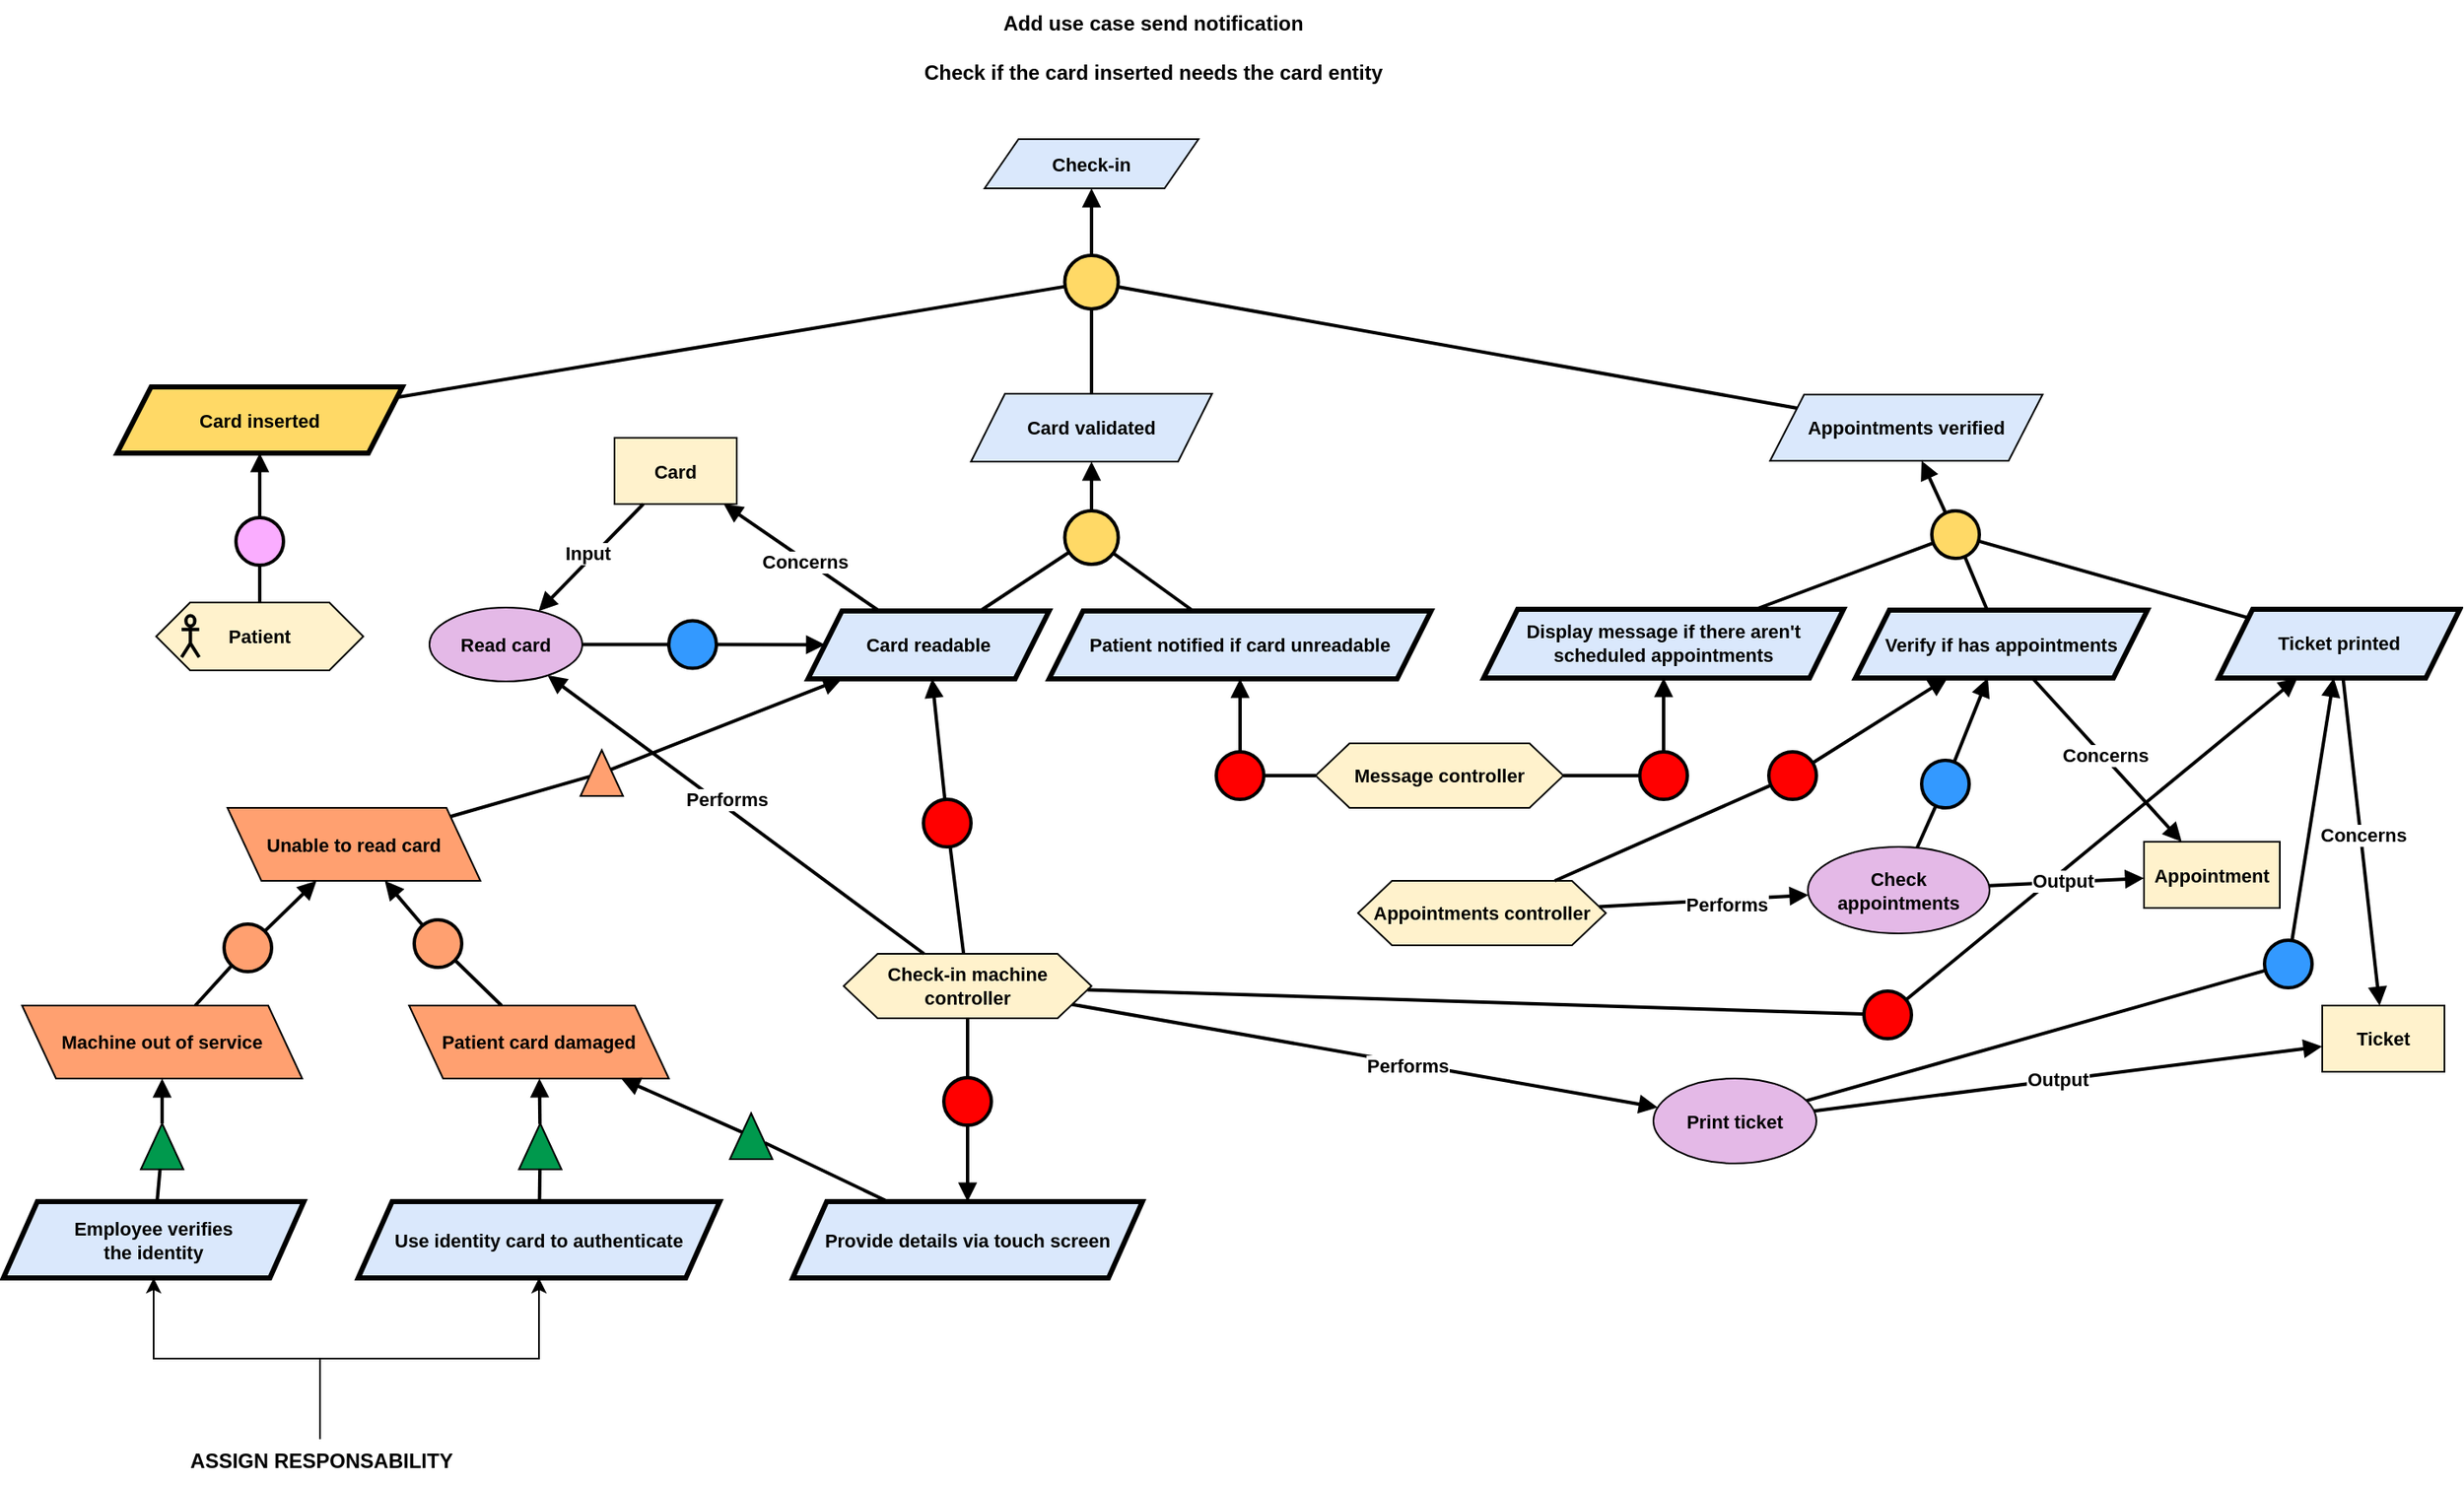 <mxfile version="24.4.6" type="github">
  <diagram name="Page-1" id="M_wEQLcIumDKBrQ4-JNB">
    <mxGraphModel dx="7034" dy="3" grid="0" gridSize="10" guides="1" tooltips="1" connect="1" arrows="1" fold="1" page="0" pageScale="1" pageWidth="827" pageHeight="1169" math="0" shadow="0">
      <root>
        <mxCell id="0" />
        <mxCell id="1" parent="0" />
        <mxCell id="zLI2AMJi-wSZZjypVPkk-1" value="&lt;b&gt;Card inserted&lt;/b&gt;" style="shape=parallelogram;perimeter=parallelogramPerimeter;whiteSpace=wrap;html=1;fixedSize=1;fillColor=#FFD966;strokeColor=#000000;strokeWidth=3;fontFamily=Helvetica;fontSize=11;fontColor=default;labelBackgroundColor=none;" parent="1" vertex="1">
          <mxGeometry x="-5234" y="1269" width="168" height="39" as="geometry" />
        </mxCell>
        <mxCell id="zLI2AMJi-wSZZjypVPkk-2" value="" style="ellipse;whiteSpace=wrap;html=1;aspect=fixed;fillColor=#FAADFF;strokeWidth=2;fontFamily=Helvetica;fontSize=11;fontColor=default;labelBackgroundColor=default;" parent="1" vertex="1">
          <mxGeometry x="-5164" y="1346" width="28" height="28" as="geometry" />
        </mxCell>
        <mxCell id="zLI2AMJi-wSZZjypVPkk-3" value="" style="endArrow=block;html=1;rounded=0;endFill=1;strokeWidth=2;strokeColor=default;align=center;verticalAlign=middle;fontFamily=Helvetica;fontSize=11;fontColor=default;labelBackgroundColor=default;" parent="1" source="zLI2AMJi-wSZZjypVPkk-2" target="zLI2AMJi-wSZZjypVPkk-1" edge="1">
          <mxGeometry width="50" height="50" relative="1" as="geometry">
            <mxPoint x="-5184.065" y="1419.222" as="sourcePoint" />
            <mxPoint x="-4910.758" y="1511.844" as="targetPoint" />
          </mxGeometry>
        </mxCell>
        <mxCell id="zLI2AMJi-wSZZjypVPkk-4" value="" style="endArrow=none;html=1;rounded=0;strokeWidth=2;strokeColor=default;align=center;verticalAlign=middle;fontFamily=Helvetica;fontSize=11;fontColor=default;labelBackgroundColor=default;" parent="1" source="zLI2AMJi-wSZZjypVPkk-20" target="zLI2AMJi-wSZZjypVPkk-2" edge="1">
          <mxGeometry width="50" height="50" relative="1" as="geometry">
            <mxPoint x="-5234.676" y="1420" as="sourcePoint" />
            <mxPoint x="-5160.06" y="1417.25" as="targetPoint" />
          </mxGeometry>
        </mxCell>
        <mxCell id="zLI2AMJi-wSZZjypVPkk-5" value="" style="ellipse;whiteSpace=wrap;html=1;aspect=fixed;fillColor=#FFD966;strokeWidth=2;" parent="1" vertex="1">
          <mxGeometry x="-4675.75" y="1191.5" width="31.5" height="31.5" as="geometry" />
        </mxCell>
        <mxCell id="zLI2AMJi-wSZZjypVPkk-6" value="" style="endArrow=none;html=1;rounded=0;strokeWidth=2;" parent="1" source="zLI2AMJi-wSZZjypVPkk-1" target="zLI2AMJi-wSZZjypVPkk-5" edge="1">
          <mxGeometry width="50" height="50" relative="1" as="geometry">
            <mxPoint x="-4718" y="1317" as="sourcePoint" />
            <mxPoint x="-4693" y="1253" as="targetPoint" />
          </mxGeometry>
        </mxCell>
        <mxCell id="zLI2AMJi-wSZZjypVPkk-7" value="" style="endArrow=block;html=1;rounded=0;endFill=1;strokeWidth=2;" parent="1" source="zLI2AMJi-wSZZjypVPkk-5" target="zLI2AMJi-wSZZjypVPkk-8" edge="1">
          <mxGeometry width="50" height="50" relative="1" as="geometry">
            <mxPoint x="-4659.75" y="1192" as="sourcePoint" />
            <mxPoint x="-4660" y="1125" as="targetPoint" />
          </mxGeometry>
        </mxCell>
        <mxCell id="zLI2AMJi-wSZZjypVPkk-8" value="&lt;b&gt;Check-in&lt;/b&gt;" style="shape=parallelogram;perimeter=parallelogramPerimeter;whiteSpace=wrap;html=1;fixedSize=1;fillColor=#dae8fc;strokeColor=#000000;fontFamily=Helvetica;fontSize=11;fontColor=default;labelBackgroundColor=none;" parent="1" vertex="1">
          <mxGeometry x="-4723" y="1123" width="126" height="29" as="geometry" />
        </mxCell>
        <mxCell id="zLI2AMJi-wSZZjypVPkk-9" value="&lt;b&gt;Appointments verified&lt;/b&gt;" style="shape=parallelogram;perimeter=parallelogramPerimeter;whiteSpace=wrap;html=1;fixedSize=1;fillColor=#dae8fc;strokeColor=#000000;fontFamily=Helvetica;fontSize=11;fontColor=default;labelBackgroundColor=none;" parent="1" vertex="1">
          <mxGeometry x="-4260.24" y="1273.5" width="160.49" height="39" as="geometry" />
        </mxCell>
        <mxCell id="zLI2AMJi-wSZZjypVPkk-10" value="&lt;div&gt;&lt;b&gt;Check-in machine controller&lt;/b&gt;&lt;/div&gt;" style="shape=hexagon;perimeter=hexagonPerimeter2;whiteSpace=wrap;html=1;fixedSize=1;fillColor=#FFF2CC;fontFamily=Helvetica;fontSize=11;fontColor=default;labelBackgroundColor=none;" parent="1" vertex="1">
          <mxGeometry x="-4806" y="1603" width="146" height="38" as="geometry" />
        </mxCell>
        <mxCell id="zLI2AMJi-wSZZjypVPkk-11" value="" style="ellipse;whiteSpace=wrap;html=1;aspect=fixed;fillColor=#FF0000;strokeWidth=2;" parent="1" vertex="1">
          <mxGeometry x="-4205" y="1625.0" width="28" height="28" as="geometry" />
        </mxCell>
        <mxCell id="zLI2AMJi-wSZZjypVPkk-12" value="" style="endArrow=none;html=1;rounded=0;strokeWidth=2;" parent="1" source="zLI2AMJi-wSZZjypVPkk-10" target="zLI2AMJi-wSZZjypVPkk-11" edge="1">
          <mxGeometry width="50" height="50" relative="1" as="geometry">
            <mxPoint x="-4173.24" y="1624.1" as="sourcePoint" />
            <mxPoint x="-4143.24" y="1611.1" as="targetPoint" />
          </mxGeometry>
        </mxCell>
        <mxCell id="zLI2AMJi-wSZZjypVPkk-13" value="" style="endArrow=block;html=1;rounded=0;endFill=1;strokeWidth=2;" parent="1" source="zLI2AMJi-wSZZjypVPkk-11" target="zLI2AMJi-wSZZjypVPkk-17" edge="1">
          <mxGeometry width="50" height="50" relative="1" as="geometry">
            <mxPoint x="-4146.24" y="1620.1" as="sourcePoint" />
            <mxPoint x="-4090.331" y="1608.628" as="targetPoint" />
          </mxGeometry>
        </mxCell>
        <mxCell id="zLI2AMJi-wSZZjypVPkk-14" value="" style="endArrow=block;html=1;rounded=0;endFill=1;strokeWidth=2;" parent="1" source="zLI2AMJi-wSZZjypVPkk-15" target="zLI2AMJi-wSZZjypVPkk-9" edge="1">
          <mxGeometry width="50" height="50" relative="1" as="geometry">
            <mxPoint x="-4280.15" y="1370.4" as="sourcePoint" />
            <mxPoint x="-4280.15" y="1322.4" as="targetPoint" />
          </mxGeometry>
        </mxCell>
        <mxCell id="zLI2AMJi-wSZZjypVPkk-15" value="" style="ellipse;whiteSpace=wrap;html=1;aspect=fixed;fillColor=#FFD966;strokeWidth=2;" parent="1" vertex="1">
          <mxGeometry x="-4165.0" y="1342" width="28" height="28" as="geometry" />
        </mxCell>
        <mxCell id="zLI2AMJi-wSZZjypVPkk-16" value="" style="endArrow=none;html=1;rounded=0;strokeWidth=2;" parent="1" source="zLI2AMJi-wSZZjypVPkk-23" target="zLI2AMJi-wSZZjypVPkk-15" edge="1">
          <mxGeometry width="50" height="50" relative="1" as="geometry">
            <mxPoint x="-4280.125" y="1443.4" as="sourcePoint" />
            <mxPoint x="-4166.15" y="1460.4" as="targetPoint" />
          </mxGeometry>
        </mxCell>
        <mxCell id="zLI2AMJi-wSZZjypVPkk-17" value="&lt;b&gt;Ticket printed&lt;/b&gt;" style="shape=parallelogram;perimeter=parallelogramPerimeter;whiteSpace=wrap;html=1;fixedSize=1;fillColor=#dae8fc;strokeColor=#000000;strokeWidth=3;fontFamily=Helvetica;fontSize=11;fontColor=default;labelBackgroundColor=none;" parent="1" vertex="1">
          <mxGeometry x="-3996" y="1400" width="142" height="40.5" as="geometry" />
        </mxCell>
        <mxCell id="zLI2AMJi-wSZZjypVPkk-18" value="" style="endArrow=none;html=1;rounded=0;strokeWidth=2;" parent="1" source="zLI2AMJi-wSZZjypVPkk-17" target="zLI2AMJi-wSZZjypVPkk-15" edge="1">
          <mxGeometry width="50" height="50" relative="1" as="geometry">
            <mxPoint x="-3943.5" y="1331" as="sourcePoint" />
            <mxPoint x="-4482.5" y="1220" as="targetPoint" />
          </mxGeometry>
        </mxCell>
        <mxCell id="zLI2AMJi-wSZZjypVPkk-19" value="" style="group" parent="1" vertex="1" connectable="0">
          <mxGeometry x="-5211" y="1396" width="122" height="40" as="geometry" />
        </mxCell>
        <mxCell id="zLI2AMJi-wSZZjypVPkk-20" value="&lt;div&gt;&lt;b&gt;Patient&lt;/b&gt;&lt;/div&gt;" style="shape=hexagon;perimeter=hexagonPerimeter2;whiteSpace=wrap;html=1;fixedSize=1;fillColor=#FFF2CC;fontFamily=Helvetica;fontSize=11;fontColor=default;labelBackgroundColor=none;" parent="zLI2AMJi-wSZZjypVPkk-19" vertex="1">
          <mxGeometry width="122" height="40" as="geometry" />
        </mxCell>
        <mxCell id="zLI2AMJi-wSZZjypVPkk-21" value="" style="shape=umlActor;verticalLabelPosition=bottom;verticalAlign=top;html=1;outlineConnect=0;fillColor=none;strokeWidth=2;fontFamily=Helvetica;fontSize=11;fontColor=default;labelBackgroundColor=default;" parent="zLI2AMJi-wSZZjypVPkk-19" vertex="1">
          <mxGeometry x="14.983" y="7.75" width="10.373" height="24.5" as="geometry" />
        </mxCell>
        <mxCell id="zLI2AMJi-wSZZjypVPkk-22" value="" style="endArrow=none;html=1;rounded=0;strokeWidth=2;" parent="1" source="zLI2AMJi-wSZZjypVPkk-9" target="zLI2AMJi-wSZZjypVPkk-5" edge="1">
          <mxGeometry width="50" height="50" relative="1" as="geometry">
            <mxPoint x="-4329" y="1282" as="sourcePoint" />
            <mxPoint x="-4473" y="1241" as="targetPoint" />
          </mxGeometry>
        </mxCell>
        <mxCell id="zLI2AMJi-wSZZjypVPkk-23" value="&lt;b&gt;Verify if has appointments&lt;/b&gt;" style="shape=parallelogram;perimeter=parallelogramPerimeter;whiteSpace=wrap;html=1;fixedSize=1;fillColor=#dae8fc;strokeColor=#000000;strokeWidth=3;fontFamily=Helvetica;fontSize=11;fontColor=default;labelBackgroundColor=none;" parent="1" vertex="1">
          <mxGeometry x="-4210" y="1400.5" width="172" height="40" as="geometry" />
        </mxCell>
        <mxCell id="zLI2AMJi-wSZZjypVPkk-24" value="&lt;b&gt;Card validated&lt;/b&gt;" style="shape=parallelogram;perimeter=parallelogramPerimeter;whiteSpace=wrap;html=1;fixedSize=1;fillColor=#dae8fc;strokeColor=#000000;strokeWidth=1;fontFamily=Helvetica;fontSize=11;fontColor=default;labelBackgroundColor=none;" parent="1" vertex="1">
          <mxGeometry x="-4731" y="1273" width="142" height="40" as="geometry" />
        </mxCell>
        <mxCell id="zLI2AMJi-wSZZjypVPkk-25" value="" style="endArrow=none;html=1;rounded=0;strokeWidth=2;" parent="1" source="zLI2AMJi-wSZZjypVPkk-24" target="zLI2AMJi-wSZZjypVPkk-5" edge="1">
          <mxGeometry width="50" height="50" relative="1" as="geometry">
            <mxPoint x="-4488" y="1284" as="sourcePoint" />
            <mxPoint x="-4488" y="1252" as="targetPoint" />
          </mxGeometry>
        </mxCell>
        <mxCell id="zLI2AMJi-wSZZjypVPkk-26" value="&lt;div&gt;&lt;b&gt;Message controller&lt;/b&gt;&lt;/div&gt;" style="shape=hexagon;perimeter=hexagonPerimeter2;whiteSpace=wrap;html=1;fixedSize=1;fillColor=#FFF2CC;fontFamily=Helvetica;fontSize=11;fontColor=default;labelBackgroundColor=none;" parent="1" vertex="1">
          <mxGeometry x="-4528" y="1479" width="146" height="38" as="geometry" />
        </mxCell>
        <mxCell id="zLI2AMJi-wSZZjypVPkk-27" value="&lt;b&gt;Card readable&lt;/b&gt;" style="shape=parallelogram;perimeter=parallelogramPerimeter;whiteSpace=wrap;html=1;fixedSize=1;fillColor=#dae8fc;strokeColor=#000000;strokeWidth=3;fontFamily=Helvetica;fontSize=11;fontColor=default;labelBackgroundColor=none;" parent="1" vertex="1">
          <mxGeometry x="-4827" y="1401" width="142" height="40" as="geometry" />
        </mxCell>
        <mxCell id="zLI2AMJi-wSZZjypVPkk-28" value="" style="ellipse;whiteSpace=wrap;html=1;aspect=fixed;fillColor=#FFD966;strokeWidth=2;" parent="1" vertex="1">
          <mxGeometry x="-4675.75" y="1342" width="31.5" height="31.5" as="geometry" />
        </mxCell>
        <mxCell id="zLI2AMJi-wSZZjypVPkk-29" value="" style="endArrow=block;html=1;rounded=0;endFill=1;strokeWidth=2;" parent="1" source="zLI2AMJi-wSZZjypVPkk-28" target="zLI2AMJi-wSZZjypVPkk-24" edge="1">
          <mxGeometry width="50" height="50" relative="1" as="geometry">
            <mxPoint x="-4690" y="1342" as="sourcePoint" />
            <mxPoint x="-4690" y="1302" as="targetPoint" />
          </mxGeometry>
        </mxCell>
        <mxCell id="zLI2AMJi-wSZZjypVPkk-30" value="" style="endArrow=none;html=1;rounded=0;strokeWidth=2;" parent="1" source="zLI2AMJi-wSZZjypVPkk-27" target="zLI2AMJi-wSZZjypVPkk-28" edge="1">
          <mxGeometry width="50" height="50" relative="1" as="geometry">
            <mxPoint x="-4688" y="1399" as="sourcePoint" />
            <mxPoint x="-4665" y="1372" as="targetPoint" />
          </mxGeometry>
        </mxCell>
        <mxCell id="zLI2AMJi-wSZZjypVPkk-31" value="&lt;b&gt;Patient notified if card unreadable&lt;/b&gt;" style="shape=parallelogram;perimeter=parallelogramPerimeter;whiteSpace=wrap;html=1;fixedSize=1;fillColor=#dae8fc;strokeColor=#000000;strokeWidth=3;fontFamily=Helvetica;fontSize=11;fontColor=default;labelBackgroundColor=none;" parent="1" vertex="1">
          <mxGeometry x="-4685" y="1401" width="225" height="40" as="geometry" />
        </mxCell>
        <mxCell id="zLI2AMJi-wSZZjypVPkk-32" value="" style="ellipse;whiteSpace=wrap;html=1;aspect=fixed;fillColor=#FF0000;strokeWidth=2;" parent="1" vertex="1">
          <mxGeometry x="-4586.5" y="1484" width="28" height="28" as="geometry" />
        </mxCell>
        <mxCell id="zLI2AMJi-wSZZjypVPkk-33" value="" style="endArrow=none;html=1;rounded=0;strokeWidth=2;" parent="1" source="zLI2AMJi-wSZZjypVPkk-26" target="zLI2AMJi-wSZZjypVPkk-32" edge="1">
          <mxGeometry width="50" height="50" relative="1" as="geometry">
            <mxPoint x="-4457" y="1510" as="sourcePoint" />
            <mxPoint x="-4385" y="1536" as="targetPoint" />
          </mxGeometry>
        </mxCell>
        <mxCell id="zLI2AMJi-wSZZjypVPkk-34" value="" style="endArrow=block;html=1;rounded=0;endFill=1;strokeWidth=2;" parent="1" source="zLI2AMJi-wSZZjypVPkk-32" target="zLI2AMJi-wSZZjypVPkk-31" edge="1">
          <mxGeometry width="50" height="50" relative="1" as="geometry">
            <mxPoint x="-4675" y="1647" as="sourcePoint" />
            <mxPoint x="-4744" y="1515" as="targetPoint" />
          </mxGeometry>
        </mxCell>
        <mxCell id="zLI2AMJi-wSZZjypVPkk-35" value="" style="ellipse;whiteSpace=wrap;html=1;aspect=fixed;fillColor=#FF0000;strokeWidth=2;" parent="1" vertex="1">
          <mxGeometry x="-4759" y="1512" width="28" height="28" as="geometry" />
        </mxCell>
        <mxCell id="zLI2AMJi-wSZZjypVPkk-36" value="" style="endArrow=none;html=1;rounded=0;strokeWidth=2;" parent="1" source="zLI2AMJi-wSZZjypVPkk-10" target="zLI2AMJi-wSZZjypVPkk-35" edge="1">
          <mxGeometry width="50" height="50" relative="1" as="geometry">
            <mxPoint x="-4400.15" y="1564.4" as="sourcePoint" />
            <mxPoint x="-4386.996" y="1807.606" as="targetPoint" />
            <Array as="points" />
          </mxGeometry>
        </mxCell>
        <mxCell id="zLI2AMJi-wSZZjypVPkk-37" value="" style="endArrow=block;html=1;rounded=0;endFill=1;strokeWidth=2;" parent="1" source="zLI2AMJi-wSZZjypVPkk-35" target="zLI2AMJi-wSZZjypVPkk-27" edge="1">
          <mxGeometry width="50" height="50" relative="1" as="geometry">
            <mxPoint x="-4548" y="1591" as="sourcePoint" />
            <mxPoint x="-4617" y="1459" as="targetPoint" />
          </mxGeometry>
        </mxCell>
        <mxCell id="zLI2AMJi-wSZZjypVPkk-38" value="" style="endArrow=none;html=1;rounded=0;strokeWidth=2;" parent="1" source="zLI2AMJi-wSZZjypVPkk-31" target="zLI2AMJi-wSZZjypVPkk-28" edge="1">
          <mxGeometry width="50" height="50" relative="1" as="geometry">
            <mxPoint x="-4739" y="1429" as="sourcePoint" />
            <mxPoint x="-4729" y="1396" as="targetPoint" />
          </mxGeometry>
        </mxCell>
        <mxCell id="zLI2AMJi-wSZZjypVPkk-39" value="&lt;b&gt;Display message if there aren&#39;t &lt;br&gt;scheduled appointments&lt;/b&gt;" style="shape=parallelogram;perimeter=parallelogramPerimeter;whiteSpace=wrap;html=1;fixedSize=1;fillColor=#dae8fc;strokeColor=#000000;strokeWidth=3;fontFamily=Helvetica;fontSize=11;fontColor=default;labelBackgroundColor=none;" parent="1" vertex="1">
          <mxGeometry x="-4429" y="1400" width="212" height="40.5" as="geometry" />
        </mxCell>
        <mxCell id="zLI2AMJi-wSZZjypVPkk-40" value="" style="endArrow=none;html=1;rounded=0;strokeWidth=2;" parent="1" source="zLI2AMJi-wSZZjypVPkk-39" target="zLI2AMJi-wSZZjypVPkk-15" edge="1">
          <mxGeometry width="50" height="50" relative="1" as="geometry">
            <mxPoint x="-4102" y="1397" as="sourcePoint" />
            <mxPoint x="-4152" y="1358" as="targetPoint" />
          </mxGeometry>
        </mxCell>
        <mxCell id="zLI2AMJi-wSZZjypVPkk-41" value="" style="ellipse;whiteSpace=wrap;html=1;aspect=fixed;fillColor=#FF0000;strokeWidth=2;" parent="1" vertex="1">
          <mxGeometry x="-4337" y="1484" width="28" height="28" as="geometry" />
        </mxCell>
        <mxCell id="zLI2AMJi-wSZZjypVPkk-42" value="" style="endArrow=none;html=1;rounded=0;strokeWidth=2;" parent="1" source="zLI2AMJi-wSZZjypVPkk-26" target="zLI2AMJi-wSZZjypVPkk-41" edge="1">
          <mxGeometry width="50" height="50" relative="1" as="geometry">
            <mxPoint x="-4066.5" y="1569" as="sourcePoint" />
            <mxPoint x="-3879.5" y="1584" as="targetPoint" />
          </mxGeometry>
        </mxCell>
        <mxCell id="zLI2AMJi-wSZZjypVPkk-43" value="" style="endArrow=block;html=1;rounded=0;endFill=1;strokeWidth=2;" parent="1" source="zLI2AMJi-wSZZjypVPkk-41" target="zLI2AMJi-wSZZjypVPkk-39" edge="1">
          <mxGeometry width="50" height="50" relative="1" as="geometry">
            <mxPoint x="-4259.74" y="1691.5" as="sourcePoint" />
            <mxPoint x="-4137.74" y="1487.5" as="targetPoint" />
          </mxGeometry>
        </mxCell>
        <mxCell id="zLI2AMJi-wSZZjypVPkk-44" value="&lt;b&gt;Check appointments&lt;/b&gt;" style="ellipse;whiteSpace=wrap;html=1;fillColor=#E4B9E7;strokeColor=#000000;fontFamily=Helvetica;fontSize=11;fontColor=default;labelBackgroundColor=none;" parent="1" vertex="1">
          <mxGeometry x="-4238" y="1540" width="107" height="51" as="geometry" />
        </mxCell>
        <mxCell id="zLI2AMJi-wSZZjypVPkk-45" value="&lt;div&gt;&lt;b&gt;Appointments controller&lt;/b&gt;&lt;/div&gt;" style="shape=hexagon;perimeter=hexagonPerimeter2;whiteSpace=wrap;html=1;fixedSize=1;fillColor=#FFF2CC;fontFamily=Helvetica;fontSize=11;fontColor=default;labelBackgroundColor=none;" parent="1" vertex="1">
          <mxGeometry x="-4503" y="1560" width="146" height="38" as="geometry" />
        </mxCell>
        <mxCell id="zLI2AMJi-wSZZjypVPkk-46" value="" style="ellipse;whiteSpace=wrap;html=1;aspect=fixed;fillColor=#FF0000;strokeWidth=2;" parent="1" vertex="1">
          <mxGeometry x="-4261" y="1484" width="28" height="28" as="geometry" />
        </mxCell>
        <mxCell id="zLI2AMJi-wSZZjypVPkk-47" value="" style="endArrow=none;html=1;rounded=0;strokeWidth=2;" parent="1" source="zLI2AMJi-wSZZjypVPkk-45" target="zLI2AMJi-wSZZjypVPkk-46" edge="1">
          <mxGeometry width="50" height="50" relative="1" as="geometry">
            <mxPoint x="-4259.15" y="1625.9" as="sourcePoint" />
            <mxPoint x="-4187.15" y="1651.9" as="targetPoint" />
          </mxGeometry>
        </mxCell>
        <mxCell id="zLI2AMJi-wSZZjypVPkk-48" value="" style="endArrow=block;html=1;rounded=0;endFill=1;strokeWidth=2;" parent="1" source="zLI2AMJi-wSZZjypVPkk-46" target="zLI2AMJi-wSZZjypVPkk-23" edge="1">
          <mxGeometry width="50" height="50" relative="1" as="geometry">
            <mxPoint x="-4251.15" y="1673.9" as="sourcePoint" />
            <mxPoint x="-4113" y="1454" as="targetPoint" />
          </mxGeometry>
        </mxCell>
        <mxCell id="zLI2AMJi-wSZZjypVPkk-49" value="" style="ellipse;whiteSpace=wrap;html=1;aspect=fixed;fillColor=#3399FF;strokeWidth=2;" parent="1" vertex="1">
          <mxGeometry x="-4171" y="1489" width="28" height="28" as="geometry" />
        </mxCell>
        <mxCell id="zLI2AMJi-wSZZjypVPkk-50" value="" style="endArrow=block;html=1;rounded=0;endFill=1;strokeWidth=2;" parent="1" source="zLI2AMJi-wSZZjypVPkk-49" target="zLI2AMJi-wSZZjypVPkk-23" edge="1">
          <mxGeometry width="50" height="50" relative="1" as="geometry">
            <mxPoint x="-4217.005" y="1513.972" as="sourcePoint" />
            <mxPoint x="-4221" y="1469" as="targetPoint" />
            <Array as="points" />
          </mxGeometry>
        </mxCell>
        <mxCell id="zLI2AMJi-wSZZjypVPkk-51" value="" style="endArrow=none;html=1;rounded=0;strokeWidth=2;" parent="1" source="zLI2AMJi-wSZZjypVPkk-44" target="zLI2AMJi-wSZZjypVPkk-49" edge="1">
          <mxGeometry width="50" height="50" relative="1" as="geometry">
            <mxPoint x="-4218" y="1576" as="sourcePoint" />
            <mxPoint x="-4193" y="1512" as="targetPoint" />
          </mxGeometry>
        </mxCell>
        <mxCell id="zLI2AMJi-wSZZjypVPkk-52" value="" style="endArrow=block;html=1;rounded=0;endFill=1;strokeWidth=2;" parent="1" source="zLI2AMJi-wSZZjypVPkk-45" target="zLI2AMJi-wSZZjypVPkk-44" edge="1">
          <mxGeometry width="50" height="50" relative="1" as="geometry">
            <mxPoint x="-4116.24" y="1680" as="sourcePoint" />
            <mxPoint x="-4232.24" y="1672" as="targetPoint" />
          </mxGeometry>
        </mxCell>
        <mxCell id="zLI2AMJi-wSZZjypVPkk-53" value="&lt;b&gt;Performs&lt;/b&gt;" style="edgeLabel;html=1;align=center;verticalAlign=middle;resizable=0;points=[];" parent="zLI2AMJi-wSZZjypVPkk-52" vertex="1" connectable="0">
          <mxGeometry x="0.112" y="-1" relative="1" as="geometry">
            <mxPoint x="6" y="1" as="offset" />
          </mxGeometry>
        </mxCell>
        <mxCell id="zLI2AMJi-wSZZjypVPkk-54" value="&lt;b&gt;Ticket&lt;/b&gt;" style="rounded=0;whiteSpace=wrap;html=1;fillColor=#FFF2CC;fontFamily=Helvetica;fontSize=11;fontColor=default;labelBackgroundColor=none;" parent="1" vertex="1">
          <mxGeometry x="-3935" y="1633.5" width="72" height="39" as="geometry" />
        </mxCell>
        <mxCell id="zLI2AMJi-wSZZjypVPkk-55" value="" style="endArrow=block;html=1;rounded=0;endFill=1;strokeWidth=2;" parent="1" source="zLI2AMJi-wSZZjypVPkk-17" target="zLI2AMJi-wSZZjypVPkk-54" edge="1">
          <mxGeometry width="50" height="50" relative="1" as="geometry">
            <mxPoint x="-3799" y="1476" as="sourcePoint" />
            <mxPoint x="-3707" y="1659" as="targetPoint" />
          </mxGeometry>
        </mxCell>
        <mxCell id="zLI2AMJi-wSZZjypVPkk-56" value="&lt;b&gt;Concerns&lt;/b&gt;" style="edgeLabel;html=1;align=center;verticalAlign=middle;resizable=0;points=[];" parent="zLI2AMJi-wSZZjypVPkk-55" vertex="1" connectable="0">
          <mxGeometry x="-0.044" y="1" relative="1" as="geometry">
            <mxPoint as="offset" />
          </mxGeometry>
        </mxCell>
        <mxCell id="zLI2AMJi-wSZZjypVPkk-57" value="" style="ellipse;whiteSpace=wrap;html=1;aspect=fixed;fillColor=#3399FF;strokeWidth=2;" parent="1" vertex="1">
          <mxGeometry x="-3969" y="1595" width="28" height="28" as="geometry" />
        </mxCell>
        <mxCell id="zLI2AMJi-wSZZjypVPkk-58" value="" style="endArrow=block;html=1;rounded=0;endFill=1;strokeWidth=2;" parent="1" source="zLI2AMJi-wSZZjypVPkk-57" target="zLI2AMJi-wSZZjypVPkk-17" edge="1">
          <mxGeometry width="50" height="50" relative="1" as="geometry">
            <mxPoint x="-3737.005" y="1574.972" as="sourcePoint" />
            <mxPoint x="-3741" y="1530" as="targetPoint" />
          </mxGeometry>
        </mxCell>
        <mxCell id="zLI2AMJi-wSZZjypVPkk-59" value="" style="endArrow=none;html=1;rounded=0;strokeWidth=2;" parent="1" source="zLI2AMJi-wSZZjypVPkk-60" target="zLI2AMJi-wSZZjypVPkk-57" edge="1">
          <mxGeometry width="50" height="50" relative="1" as="geometry">
            <mxPoint x="-3738" y="1637" as="sourcePoint" />
            <mxPoint x="-3713" y="1573" as="targetPoint" />
          </mxGeometry>
        </mxCell>
        <mxCell id="zLI2AMJi-wSZZjypVPkk-60" value="&lt;b&gt;Print ticket&lt;/b&gt;" style="ellipse;whiteSpace=wrap;html=1;fillColor=#E4B9E7;strokeColor=#000000;fontFamily=Helvetica;fontSize=11;fontColor=default;labelBackgroundColor=none;" parent="1" vertex="1">
          <mxGeometry x="-4329" y="1676.5" width="96" height="50" as="geometry" />
        </mxCell>
        <mxCell id="zLI2AMJi-wSZZjypVPkk-61" value="" style="endArrow=block;html=1;rounded=0;endFill=1;strokeWidth=2;" parent="1" source="zLI2AMJi-wSZZjypVPkk-10" target="zLI2AMJi-wSZZjypVPkk-60" edge="1">
          <mxGeometry width="50" height="50" relative="1" as="geometry">
            <mxPoint x="-3973" y="1666" as="sourcePoint" />
            <mxPoint x="-4113" y="1760" as="targetPoint" />
          </mxGeometry>
        </mxCell>
        <mxCell id="zLI2AMJi-wSZZjypVPkk-62" value="&lt;b&gt;Performs&lt;/b&gt;" style="edgeLabel;html=1;align=center;verticalAlign=middle;resizable=0;points=[];" parent="zLI2AMJi-wSZZjypVPkk-61" vertex="1" connectable="0">
          <mxGeometry x="0.112" y="-1" relative="1" as="geometry">
            <mxPoint x="6" y="1" as="offset" />
          </mxGeometry>
        </mxCell>
        <mxCell id="zLI2AMJi-wSZZjypVPkk-63" value="" style="endArrow=block;html=1;rounded=0;endFill=1;strokeWidth=2;" parent="1" source="zLI2AMJi-wSZZjypVPkk-60" target="zLI2AMJi-wSZZjypVPkk-54" edge="1">
          <mxGeometry width="50" height="50" relative="1" as="geometry">
            <mxPoint x="-3742" y="1679" as="sourcePoint" />
            <mxPoint x="-3674" y="1600" as="targetPoint" />
          </mxGeometry>
        </mxCell>
        <mxCell id="zLI2AMJi-wSZZjypVPkk-64" value="&lt;b&gt;Output&lt;/b&gt;" style="edgeLabel;html=1;align=center;verticalAlign=middle;resizable=0;points=[];" parent="zLI2AMJi-wSZZjypVPkk-63" vertex="1" connectable="0">
          <mxGeometry x="-0.044" y="1" relative="1" as="geometry">
            <mxPoint as="offset" />
          </mxGeometry>
        </mxCell>
        <mxCell id="zLI2AMJi-wSZZjypVPkk-65" value="Unable to read card" style="shape=parallelogram;perimeter=parallelogramPerimeter;whiteSpace=wrap;html=1;fixedSize=1;fillColor=#FFA070;fontStyle=1;fontFamily=Helvetica;fontSize=11;fontColor=default;labelBackgroundColor=none;flipH=1;flipV=0;" parent="1" vertex="1">
          <mxGeometry x="-5169" y="1517" width="149" height="43" as="geometry" />
        </mxCell>
        <mxCell id="zLI2AMJi-wSZZjypVPkk-66" value="" style="endArrow=block;html=1;rounded=0;endFill=1;strokeWidth=2;" parent="1" source="zLI2AMJi-wSZZjypVPkk-68" target="zLI2AMJi-wSZZjypVPkk-27" edge="1">
          <mxGeometry width="50" height="50" relative="1" as="geometry">
            <mxPoint x="-4763.5" y="1459.5" as="sourcePoint" />
            <mxPoint x="-4851.5" y="1457.5" as="targetPoint" />
          </mxGeometry>
        </mxCell>
        <mxCell id="zLI2AMJi-wSZZjypVPkk-67" value="" style="endArrow=none;html=1;rounded=0;strokeWidth=2;" parent="1" source="zLI2AMJi-wSZZjypVPkk-65" target="zLI2AMJi-wSZZjypVPkk-68" edge="1">
          <mxGeometry width="50" height="50" relative="1" as="geometry">
            <mxPoint x="-4851.5" y="1540.5" as="sourcePoint" />
            <mxPoint x="-4773.256" y="1494.498" as="targetPoint" />
          </mxGeometry>
        </mxCell>
        <mxCell id="zLI2AMJi-wSZZjypVPkk-68" value="" style="triangle;whiteSpace=wrap;html=1;rotation=-90;fillColor=#FFA070;" parent="1" vertex="1">
          <mxGeometry x="-4962" y="1484" width="27" height="25" as="geometry" />
        </mxCell>
        <mxCell id="zLI2AMJi-wSZZjypVPkk-69" value="" style="ellipse;whiteSpace=wrap;html=1;aspect=fixed;fillColor=#FFA070;strokeWidth=2;" parent="1" vertex="1">
          <mxGeometry x="-5171" y="1585.5" width="28" height="28" as="geometry" />
        </mxCell>
        <mxCell id="zLI2AMJi-wSZZjypVPkk-70" value="" style="endArrow=block;html=1;rounded=0;endFill=1;strokeWidth=2;" parent="1" source="zLI2AMJi-wSZZjypVPkk-69" target="zLI2AMJi-wSZZjypVPkk-65" edge="1">
          <mxGeometry width="50" height="50" relative="1" as="geometry">
            <mxPoint x="-5120.005" y="1683.472" as="sourcePoint" />
            <mxPoint x="-5124" y="1638.5" as="targetPoint" />
          </mxGeometry>
        </mxCell>
        <mxCell id="zLI2AMJi-wSZZjypVPkk-71" value="" style="endArrow=none;html=1;rounded=0;strokeWidth=2;" parent="1" source="zLI2AMJi-wSZZjypVPkk-72" target="zLI2AMJi-wSZZjypVPkk-69" edge="1">
          <mxGeometry width="50" height="50" relative="1" as="geometry">
            <mxPoint x="-5127" y="1717.5" as="sourcePoint" />
            <mxPoint x="-5102" y="1653.5" as="targetPoint" />
          </mxGeometry>
        </mxCell>
        <mxCell id="zLI2AMJi-wSZZjypVPkk-72" value="Machine out of service" style="shape=parallelogram;perimeter=parallelogramPerimeter;whiteSpace=wrap;html=1;fixedSize=1;fillColor=#FFA070;fontStyle=1;fontFamily=Helvetica;fontSize=11;fontColor=default;labelBackgroundColor=none;flipH=1;flipV=0;" parent="1" vertex="1">
          <mxGeometry x="-5290" y="1633.5" width="165" height="43" as="geometry" />
        </mxCell>
        <mxCell id="zLI2AMJi-wSZZjypVPkk-73" value="" style="ellipse;whiteSpace=wrap;html=1;aspect=fixed;fillColor=#FFA070;strokeWidth=2;" parent="1" vertex="1">
          <mxGeometry x="-5059" y="1583" width="28" height="28" as="geometry" />
        </mxCell>
        <mxCell id="zLI2AMJi-wSZZjypVPkk-74" value="" style="endArrow=block;html=1;rounded=0;endFill=1;strokeWidth=2;" parent="1" source="zLI2AMJi-wSZZjypVPkk-73" target="zLI2AMJi-wSZZjypVPkk-65" edge="1">
          <mxGeometry width="50" height="50" relative="1" as="geometry">
            <mxPoint x="-5110.005" y="1693.472" as="sourcePoint" />
            <mxPoint x="-5098" y="1613.5" as="targetPoint" />
          </mxGeometry>
        </mxCell>
        <mxCell id="zLI2AMJi-wSZZjypVPkk-75" value="" style="endArrow=none;html=1;rounded=0;strokeWidth=2;" parent="1" source="zLI2AMJi-wSZZjypVPkk-76" target="zLI2AMJi-wSZZjypVPkk-73" edge="1">
          <mxGeometry width="50" height="50" relative="1" as="geometry">
            <mxPoint x="-5023" y="1705.5" as="sourcePoint" />
            <mxPoint x="-5092" y="1663.5" as="targetPoint" />
          </mxGeometry>
        </mxCell>
        <mxCell id="zLI2AMJi-wSZZjypVPkk-76" value="Patient card damaged" style="shape=parallelogram;perimeter=parallelogramPerimeter;whiteSpace=wrap;html=1;fixedSize=1;fillColor=#FFA070;fontStyle=1;fontFamily=Helvetica;fontSize=11;fontColor=default;labelBackgroundColor=none;flipH=1;flipV=0;" parent="1" vertex="1">
          <mxGeometry x="-5062" y="1633.5" width="153" height="43" as="geometry" />
        </mxCell>
        <mxCell id="zLI2AMJi-wSZZjypVPkk-77" value="" style="endArrow=block;html=1;rounded=0;endFill=1;strokeWidth=2;" parent="1" source="zLI2AMJi-wSZZjypVPkk-79" target="zLI2AMJi-wSZZjypVPkk-72" edge="1">
          <mxGeometry width="50" height="50" relative="1" as="geometry">
            <mxPoint x="-5107.5" y="1752.5" as="sourcePoint" />
            <mxPoint x="-5195.5" y="1750.5" as="targetPoint" />
          </mxGeometry>
        </mxCell>
        <mxCell id="zLI2AMJi-wSZZjypVPkk-78" value="" style="endArrow=none;html=1;rounded=0;strokeWidth=2;" parent="1" source="zLI2AMJi-wSZZjypVPkk-83" target="zLI2AMJi-wSZZjypVPkk-79" edge="1">
          <mxGeometry width="50" height="50" relative="1" as="geometry">
            <mxPoint x="-5257.5" y="1828.5" as="sourcePoint" />
            <mxPoint x="-5179.256" y="1782.498" as="targetPoint" />
          </mxGeometry>
        </mxCell>
        <mxCell id="zLI2AMJi-wSZZjypVPkk-79" value="" style="triangle;whiteSpace=wrap;html=1;rotation=-90;fillColor=#00994D;" parent="1" vertex="1">
          <mxGeometry x="-5221" y="1704" width="27" height="25" as="geometry" />
        </mxCell>
        <mxCell id="zLI2AMJi-wSZZjypVPkk-80" value="" style="endArrow=block;html=1;rounded=0;endFill=1;strokeWidth=2;" parent="1" source="zLI2AMJi-wSZZjypVPkk-82" target="zLI2AMJi-wSZZjypVPkk-76" edge="1">
          <mxGeometry width="50" height="50" relative="1" as="geometry">
            <mxPoint x="-4943.5" y="1765.5" as="sourcePoint" />
            <mxPoint x="-5031" y="1747.5" as="targetPoint" />
          </mxGeometry>
        </mxCell>
        <mxCell id="zLI2AMJi-wSZZjypVPkk-81" value="" style="endArrow=none;html=1;rounded=0;strokeWidth=2;" parent="1" source="zLI2AMJi-wSZZjypVPkk-84" target="zLI2AMJi-wSZZjypVPkk-82" edge="1">
          <mxGeometry width="50" height="50" relative="1" as="geometry">
            <mxPoint x="-5031.5" y="1846.5" as="sourcePoint" />
            <mxPoint x="-4953.256" y="1800.498" as="targetPoint" />
          </mxGeometry>
        </mxCell>
        <mxCell id="zLI2AMJi-wSZZjypVPkk-82" value="" style="triangle;whiteSpace=wrap;html=1;rotation=-90;fillColor=#00994D;" parent="1" vertex="1">
          <mxGeometry x="-4998.25" y="1704" width="27" height="25" as="geometry" />
        </mxCell>
        <mxCell id="zLI2AMJi-wSZZjypVPkk-83" value="&lt;b&gt;Employee verifies &lt;br&gt;the identity&lt;br&gt;&lt;/b&gt;" style="shape=parallelogram;perimeter=parallelogramPerimeter;whiteSpace=wrap;html=1;fixedSize=1;fillColor=#dae8fc;strokeColor=#000000;strokeWidth=3;fontFamily=Helvetica;fontSize=11;fontColor=default;labelBackgroundColor=none;" parent="1" vertex="1">
          <mxGeometry x="-5301" y="1749" width="177" height="45" as="geometry" />
        </mxCell>
        <mxCell id="zLI2AMJi-wSZZjypVPkk-84" value="&lt;b&gt;Use identity card to authenticate&lt;/b&gt;" style="shape=parallelogram;perimeter=parallelogramPerimeter;whiteSpace=wrap;html=1;fixedSize=1;fillColor=#dae8fc;strokeColor=#000000;strokeWidth=3;fontFamily=Helvetica;fontSize=11;fontColor=default;labelBackgroundColor=none;" parent="1" vertex="1">
          <mxGeometry x="-5092" y="1749" width="213" height="45" as="geometry" />
        </mxCell>
        <mxCell id="zLI2AMJi-wSZZjypVPkk-85" value="&lt;b&gt;Provide details via touch screen&lt;/b&gt;" style="shape=parallelogram;perimeter=parallelogramPerimeter;whiteSpace=wrap;html=1;fixedSize=1;fillColor=#dae8fc;strokeColor=#000000;strokeWidth=3;fontFamily=Helvetica;fontSize=11;fontColor=default;labelBackgroundColor=none;" parent="1" vertex="1">
          <mxGeometry x="-4836" y="1749" width="206" height="45" as="geometry" />
        </mxCell>
        <mxCell id="zLI2AMJi-wSZZjypVPkk-86" value="" style="endArrow=block;html=1;rounded=0;endFill=1;strokeWidth=2;" parent="1" source="zLI2AMJi-wSZZjypVPkk-88" target="zLI2AMJi-wSZZjypVPkk-76" edge="1">
          <mxGeometry width="50" height="50" relative="1" as="geometry">
            <mxPoint x="-4624.25" y="1759.5" as="sourcePoint" />
            <mxPoint x="-4672.75" y="1728.5" as="targetPoint" />
          </mxGeometry>
        </mxCell>
        <mxCell id="zLI2AMJi-wSZZjypVPkk-87" value="" style="endArrow=none;html=1;rounded=0;strokeWidth=2;" parent="1" source="zLI2AMJi-wSZZjypVPkk-85" target="zLI2AMJi-wSZZjypVPkk-88" edge="1">
          <mxGeometry width="50" height="50" relative="1" as="geometry">
            <mxPoint x="-4780" y="1832" as="sourcePoint" />
            <mxPoint x="-4723.256" y="1787.998" as="targetPoint" />
          </mxGeometry>
        </mxCell>
        <mxCell id="zLI2AMJi-wSZZjypVPkk-88" value="" style="triangle;whiteSpace=wrap;html=1;rotation=-90;fillColor=#00994D;" parent="1" vertex="1">
          <mxGeometry x="-4874" y="1698" width="27" height="25" as="geometry" />
        </mxCell>
        <mxCell id="zLI2AMJi-wSZZjypVPkk-89" value="" style="ellipse;whiteSpace=wrap;html=1;aspect=fixed;fillColor=#FF0000;strokeWidth=2;" parent="1" vertex="1">
          <mxGeometry x="-4747" y="1676" width="28" height="28" as="geometry" />
        </mxCell>
        <mxCell id="zLI2AMJi-wSZZjypVPkk-90" value="" style="endArrow=none;html=1;rounded=0;strokeWidth=2;" parent="1" source="zLI2AMJi-wSZZjypVPkk-10" target="zLI2AMJi-wSZZjypVPkk-89" edge="1">
          <mxGeometry width="50" height="50" relative="1" as="geometry">
            <mxPoint x="-4312" y="1787.5" as="sourcePoint" />
            <mxPoint x="-4477.15" y="1908.4" as="targetPoint" />
          </mxGeometry>
        </mxCell>
        <mxCell id="zLI2AMJi-wSZZjypVPkk-91" value="" style="endArrow=block;html=1;rounded=0;endFill=1;strokeWidth=2;" parent="1" source="zLI2AMJi-wSZZjypVPkk-89" target="zLI2AMJi-wSZZjypVPkk-85" edge="1">
          <mxGeometry width="50" height="50" relative="1" as="geometry">
            <mxPoint x="-4480.15" y="1917.4" as="sourcePoint" />
            <mxPoint x="-4331" y="1684.5" as="targetPoint" />
          </mxGeometry>
        </mxCell>
        <mxCell id="zLI2AMJi-wSZZjypVPkk-102" value="&lt;b&gt;Card&lt;/b&gt;" style="rounded=0;whiteSpace=wrap;html=1;fillColor=#FFF2CC;fontFamily=Helvetica;fontSize=11;fontColor=default;labelBackgroundColor=none;" parent="1" vertex="1">
          <mxGeometry x="-4941" y="1299" width="72" height="39" as="geometry" />
        </mxCell>
        <mxCell id="zLI2AMJi-wSZZjypVPkk-103" value="" style="endArrow=block;html=1;rounded=0;endFill=1;strokeWidth=2;" parent="1" source="zLI2AMJi-wSZZjypVPkk-27" target="zLI2AMJi-wSZZjypVPkk-102" edge="1">
          <mxGeometry width="50" height="50" relative="1" as="geometry">
            <mxPoint x="-4843" y="1332.5" as="sourcePoint" />
            <mxPoint x="-4861" y="1521.5" as="targetPoint" />
          </mxGeometry>
        </mxCell>
        <mxCell id="zLI2AMJi-wSZZjypVPkk-104" value="&lt;b&gt;Concerns&lt;/b&gt;" style="edgeLabel;html=1;align=center;verticalAlign=middle;resizable=0;points=[];" parent="zLI2AMJi-wSZZjypVPkk-103" vertex="1" connectable="0">
          <mxGeometry x="-0.044" y="1" relative="1" as="geometry">
            <mxPoint as="offset" />
          </mxGeometry>
        </mxCell>
        <mxCell id="zLI2AMJi-wSZZjypVPkk-105" value="&lt;b&gt;Read card&lt;/b&gt;" style="ellipse;whiteSpace=wrap;html=1;fillColor=#E4B9E7;strokeColor=#000000;fontFamily=Helvetica;fontSize=11;fontColor=default;labelBackgroundColor=none;" parent="1" vertex="1">
          <mxGeometry x="-5050" y="1399" width="90" height="43.5" as="geometry" />
        </mxCell>
        <mxCell id="zLI2AMJi-wSZZjypVPkk-106" value="" style="endArrow=block;html=1;rounded=0;endFill=1;strokeWidth=2;" parent="1" source="zLI2AMJi-wSZZjypVPkk-107" target="zLI2AMJi-wSZZjypVPkk-27" edge="1">
          <mxGeometry width="50" height="50" relative="1" as="geometry">
            <mxPoint x="-4834.715" y="1312.822" as="sourcePoint" />
            <mxPoint x="-4751.71" y="1239.85" as="targetPoint" />
            <Array as="points" />
          </mxGeometry>
        </mxCell>
        <mxCell id="zLI2AMJi-wSZZjypVPkk-107" value="" style="ellipse;whiteSpace=wrap;html=1;aspect=fixed;fillColor=#3399FF;strokeWidth=2;" parent="1" vertex="1">
          <mxGeometry x="-4909" y="1406.75" width="28" height="28" as="geometry" />
        </mxCell>
        <mxCell id="zLI2AMJi-wSZZjypVPkk-108" value="" style="endArrow=none;html=1;rounded=0;strokeWidth=2;" parent="1" source="zLI2AMJi-wSZZjypVPkk-105" target="zLI2AMJi-wSZZjypVPkk-107" edge="1">
          <mxGeometry width="50" height="50" relative="1" as="geometry">
            <mxPoint x="-4938.71" y="1341.85" as="sourcePoint" />
            <mxPoint x="-4810.71" y="1310.85" as="targetPoint" />
          </mxGeometry>
        </mxCell>
        <mxCell id="zLI2AMJi-wSZZjypVPkk-109" value="" style="endArrow=block;html=1;rounded=0;endFill=1;strokeWidth=2;" parent="1" source="zLI2AMJi-wSZZjypVPkk-10" target="zLI2AMJi-wSZZjypVPkk-105" edge="1">
          <mxGeometry width="50" height="50" relative="1" as="geometry">
            <mxPoint x="-4533" y="1638.41" as="sourcePoint" />
            <mxPoint x="-4660" y="1638.41" as="targetPoint" />
          </mxGeometry>
        </mxCell>
        <mxCell id="zLI2AMJi-wSZZjypVPkk-110" value="&lt;b&gt;Performs&lt;/b&gt;" style="edgeLabel;html=1;align=center;verticalAlign=middle;resizable=0;points=[];" parent="zLI2AMJi-wSZZjypVPkk-109" vertex="1" connectable="0">
          <mxGeometry x="0.112" y="-1" relative="1" as="geometry">
            <mxPoint x="6" y="1" as="offset" />
          </mxGeometry>
        </mxCell>
        <mxCell id="zLI2AMJi-wSZZjypVPkk-111" value="" style="endArrow=block;html=1;rounded=0;endFill=1;strokeWidth=2;" parent="1" source="zLI2AMJi-wSZZjypVPkk-102" target="zLI2AMJi-wSZZjypVPkk-105" edge="1">
          <mxGeometry width="50" height="50" relative="1" as="geometry">
            <mxPoint x="-5066" y="1448" as="sourcePoint" />
            <mxPoint x="-4959" y="1568" as="targetPoint" />
          </mxGeometry>
        </mxCell>
        <mxCell id="zLI2AMJi-wSZZjypVPkk-112" value="&lt;b&gt;Input&lt;/b&gt;" style="edgeLabel;html=1;align=center;verticalAlign=middle;resizable=0;points=[];" parent="zLI2AMJi-wSZZjypVPkk-111" vertex="1" connectable="0">
          <mxGeometry x="0.072" relative="1" as="geometry">
            <mxPoint y="-5" as="offset" />
          </mxGeometry>
        </mxCell>
        <mxCell id="zLI2AMJi-wSZZjypVPkk-115" value="&lt;b&gt;Appointment&lt;/b&gt;" style="rounded=0;whiteSpace=wrap;html=1;fillColor=#FFF2CC;fontFamily=Helvetica;fontSize=11;fontColor=default;labelBackgroundColor=none;" parent="1" vertex="1">
          <mxGeometry x="-4040" y="1537" width="80" height="39" as="geometry" />
        </mxCell>
        <mxCell id="zLI2AMJi-wSZZjypVPkk-116" value="" style="endArrow=block;html=1;rounded=0;endFill=1;strokeWidth=2;" parent="1" source="zLI2AMJi-wSZZjypVPkk-44" target="zLI2AMJi-wSZZjypVPkk-115" edge="1">
          <mxGeometry width="50" height="50" relative="1" as="geometry">
            <mxPoint x="-4362.35" y="1712.5" as="sourcePoint" />
            <mxPoint x="-4299.35" y="1654.5" as="targetPoint" />
          </mxGeometry>
        </mxCell>
        <mxCell id="zLI2AMJi-wSZZjypVPkk-117" value="&lt;b&gt;Output&lt;/b&gt;" style="edgeLabel;html=1;align=center;verticalAlign=middle;resizable=0;points=[];" parent="zLI2AMJi-wSZZjypVPkk-116" vertex="1" connectable="0">
          <mxGeometry x="-0.044" y="1" relative="1" as="geometry">
            <mxPoint as="offset" />
          </mxGeometry>
        </mxCell>
        <mxCell id="zLI2AMJi-wSZZjypVPkk-119" value="" style="endArrow=block;html=1;rounded=0;endFill=1;strokeWidth=2;" parent="1" source="zLI2AMJi-wSZZjypVPkk-23" target="zLI2AMJi-wSZZjypVPkk-115" edge="1">
          <mxGeometry width="50" height="50" relative="1" as="geometry">
            <mxPoint x="-4182" y="1570" as="sourcePoint" />
            <mxPoint x="-4111" y="1649" as="targetPoint" />
          </mxGeometry>
        </mxCell>
        <mxCell id="zLI2AMJi-wSZZjypVPkk-120" value="&lt;b&gt;Concerns&lt;/b&gt;" style="edgeLabel;html=1;align=center;verticalAlign=middle;resizable=0;points=[];" parent="zLI2AMJi-wSZZjypVPkk-119" vertex="1" connectable="0">
          <mxGeometry x="-0.044" y="1" relative="1" as="geometry">
            <mxPoint as="offset" />
          </mxGeometry>
        </mxCell>
        <mxCell id="4nLRGy13clDsrXS00NPd-3" value="&lt;b&gt;Add use case send notification&lt;/b&gt;&lt;div&gt;&lt;b&gt;&lt;br&gt;&lt;/b&gt;&lt;/div&gt;&lt;div&gt;&lt;b&gt;Check if the card inserted needs the card entity&lt;/b&gt;&lt;/div&gt;" style="text;html=1;align=center;verticalAlign=middle;resizable=0;points=[];autosize=1;strokeColor=none;fillColor=none;" vertex="1" parent="1">
          <mxGeometry x="-4768" y="1041" width="288" height="55" as="geometry" />
        </mxCell>
        <mxCell id="4nLRGy13clDsrXS00NPd-5" style="edgeStyle=orthogonalEdgeStyle;rounded=0;orthogonalLoop=1;jettySize=auto;html=1;" edge="1" parent="1" source="4nLRGy13clDsrXS00NPd-4" target="zLI2AMJi-wSZZjypVPkk-83">
          <mxGeometry relative="1" as="geometry" />
        </mxCell>
        <mxCell id="4nLRGy13clDsrXS00NPd-6" style="edgeStyle=orthogonalEdgeStyle;rounded=0;orthogonalLoop=1;jettySize=auto;html=1;" edge="1" parent="1" source="4nLRGy13clDsrXS00NPd-4" target="zLI2AMJi-wSZZjypVPkk-84">
          <mxGeometry relative="1" as="geometry" />
        </mxCell>
        <mxCell id="4nLRGy13clDsrXS00NPd-4" value="&lt;b&gt;ASSIGN RESPONSABILITY&lt;/b&gt;" style="text;html=1;align=center;verticalAlign=middle;resizable=0;points=[];autosize=1;strokeColor=none;fillColor=none;" vertex="1" parent="1">
          <mxGeometry x="-5201" y="1889" width="173" height="26" as="geometry" />
        </mxCell>
      </root>
    </mxGraphModel>
  </diagram>
</mxfile>
